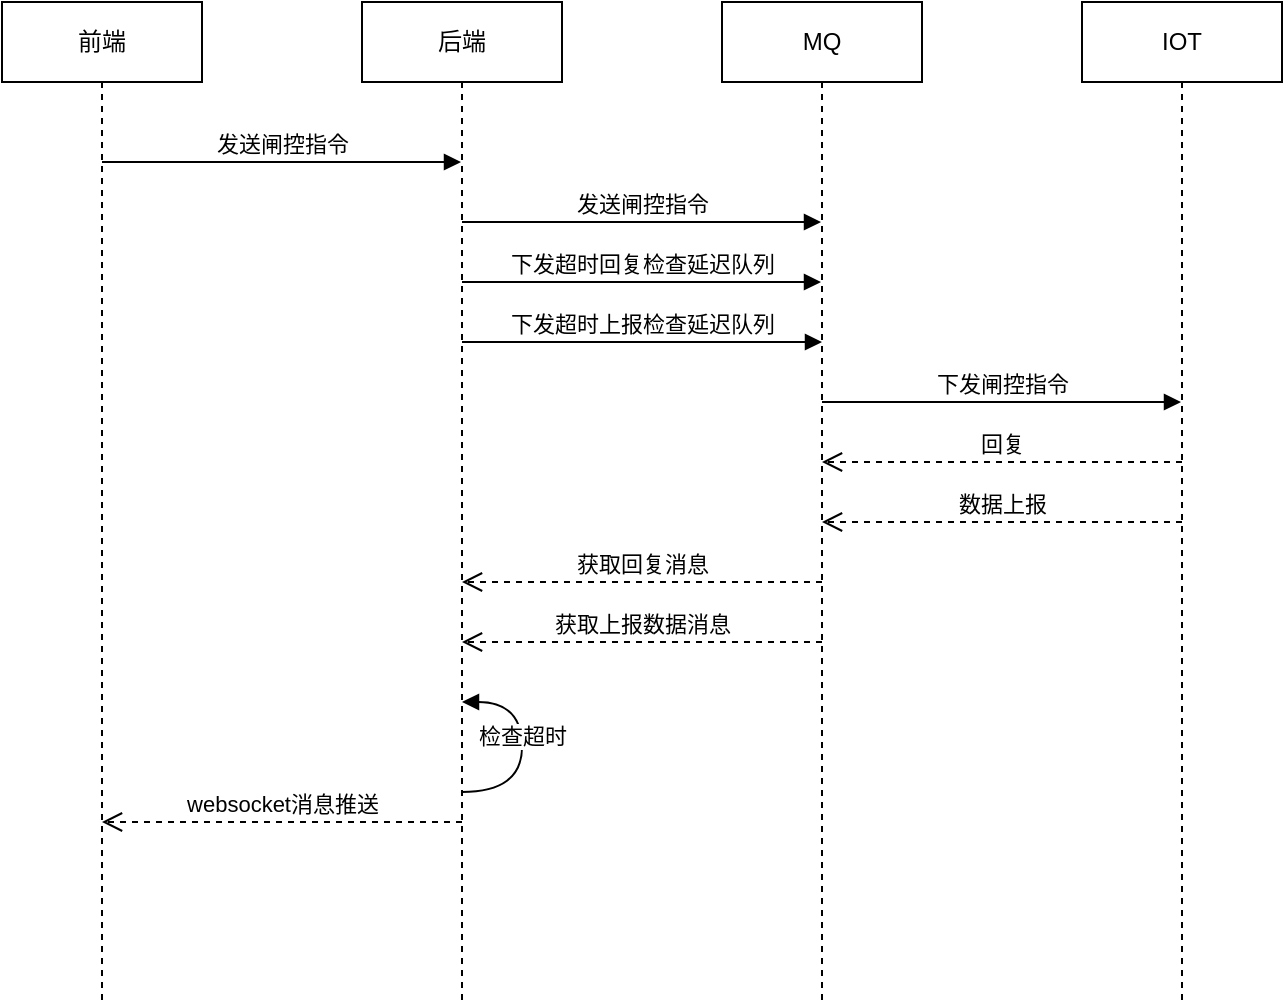 <mxfile version="24.6.2" type="github">
  <diagram name="第 1 页" id="fjsQgnUb7Lhu3lKXE23s">
    <mxGraphModel dx="1077" dy="671" grid="1" gridSize="10" guides="1" tooltips="1" connect="1" arrows="1" fold="1" page="1" pageScale="1" pageWidth="827" pageHeight="1169" math="0" shadow="0">
      <root>
        <mxCell id="0" />
        <mxCell id="1" parent="0" />
        <mxCell id="6SFgys6yS04XjFyFlmpq-1" value="前端" style="shape=umlLifeline;perimeter=lifelinePerimeter;whiteSpace=wrap;html=1;container=1;dropTarget=0;collapsible=0;recursiveResize=0;outlineConnect=0;portConstraint=eastwest;newEdgeStyle={&quot;curved&quot;:0,&quot;rounded&quot;:0};" vertex="1" parent="1">
          <mxGeometry x="40" y="190" width="100" height="500" as="geometry" />
        </mxCell>
        <mxCell id="6SFgys6yS04XjFyFlmpq-2" value="后端" style="shape=umlLifeline;perimeter=lifelinePerimeter;whiteSpace=wrap;html=1;container=1;dropTarget=0;collapsible=0;recursiveResize=0;outlineConnect=0;portConstraint=eastwest;newEdgeStyle={&quot;curved&quot;:0,&quot;rounded&quot;:0};" vertex="1" parent="1">
          <mxGeometry x="220" y="190" width="100" height="500" as="geometry" />
        </mxCell>
        <mxCell id="6SFgys6yS04XjFyFlmpq-3" value="MQ" style="shape=umlLifeline;perimeter=lifelinePerimeter;whiteSpace=wrap;html=1;container=1;dropTarget=0;collapsible=0;recursiveResize=0;outlineConnect=0;portConstraint=eastwest;newEdgeStyle={&quot;curved&quot;:0,&quot;rounded&quot;:0};" vertex="1" parent="1">
          <mxGeometry x="400" y="190" width="100" height="500" as="geometry" />
        </mxCell>
        <mxCell id="6SFgys6yS04XjFyFlmpq-4" value="IOT" style="shape=umlLifeline;perimeter=lifelinePerimeter;whiteSpace=wrap;html=1;container=1;dropTarget=0;collapsible=0;recursiveResize=0;outlineConnect=0;portConstraint=eastwest;newEdgeStyle={&quot;curved&quot;:0,&quot;rounded&quot;:0};" vertex="1" parent="1">
          <mxGeometry x="580" y="190" width="100" height="500" as="geometry" />
        </mxCell>
        <mxCell id="6SFgys6yS04XjFyFlmpq-5" value="发送闸控指令" style="html=1;verticalAlign=bottom;endArrow=block;curved=0;rounded=0;" edge="1" parent="1" target="6SFgys6yS04XjFyFlmpq-2">
          <mxGeometry width="80" relative="1" as="geometry">
            <mxPoint x="90" y="270" as="sourcePoint" />
            <mxPoint x="210" y="270" as="targetPoint" />
          </mxGeometry>
        </mxCell>
        <mxCell id="6SFgys6yS04XjFyFlmpq-6" value="发送闸控指令" style="html=1;verticalAlign=bottom;endArrow=block;curved=0;rounded=0;" edge="1" parent="1" target="6SFgys6yS04XjFyFlmpq-3">
          <mxGeometry width="80" relative="1" as="geometry">
            <mxPoint x="270" y="300" as="sourcePoint" />
            <mxPoint x="350" y="300" as="targetPoint" />
          </mxGeometry>
        </mxCell>
        <mxCell id="6SFgys6yS04XjFyFlmpq-7" value="下发闸控指令" style="html=1;verticalAlign=bottom;endArrow=block;curved=0;rounded=0;" edge="1" parent="1">
          <mxGeometry width="80" relative="1" as="geometry">
            <mxPoint x="450" y="390" as="sourcePoint" />
            <mxPoint x="629.5" y="390.0" as="targetPoint" />
          </mxGeometry>
        </mxCell>
        <mxCell id="6SFgys6yS04XjFyFlmpq-8" value="下发超时回复检查延迟队列" style="html=1;verticalAlign=bottom;endArrow=block;curved=0;rounded=0;" edge="1" parent="1" target="6SFgys6yS04XjFyFlmpq-3">
          <mxGeometry width="80" relative="1" as="geometry">
            <mxPoint x="270" y="330" as="sourcePoint" />
            <mxPoint x="350" y="330" as="targetPoint" />
          </mxGeometry>
        </mxCell>
        <mxCell id="6SFgys6yS04XjFyFlmpq-9" value="下发超时上报检查延迟队列" style="html=1;verticalAlign=bottom;endArrow=block;curved=0;rounded=0;" edge="1" parent="1">
          <mxGeometry width="80" relative="1" as="geometry">
            <mxPoint x="270" y="360" as="sourcePoint" />
            <mxPoint x="450" y="360" as="targetPoint" />
          </mxGeometry>
        </mxCell>
        <mxCell id="6SFgys6yS04XjFyFlmpq-10" value="回复" style="html=1;verticalAlign=bottom;endArrow=open;dashed=1;endSize=8;curved=0;rounded=0;" edge="1" parent="1" target="6SFgys6yS04XjFyFlmpq-3">
          <mxGeometry relative="1" as="geometry">
            <mxPoint x="630" y="420" as="sourcePoint" />
            <mxPoint x="550" y="420" as="targetPoint" />
          </mxGeometry>
        </mxCell>
        <mxCell id="6SFgys6yS04XjFyFlmpq-11" value="数据上报" style="html=1;verticalAlign=bottom;endArrow=open;dashed=1;endSize=8;curved=0;rounded=0;" edge="1" parent="1">
          <mxGeometry relative="1" as="geometry">
            <mxPoint x="630" y="450" as="sourcePoint" />
            <mxPoint x="450" y="450" as="targetPoint" />
          </mxGeometry>
        </mxCell>
        <mxCell id="6SFgys6yS04XjFyFlmpq-13" value="获取回复消息" style="html=1;verticalAlign=bottom;endArrow=open;dashed=1;endSize=8;curved=0;rounded=0;" edge="1" parent="1" target="6SFgys6yS04XjFyFlmpq-2">
          <mxGeometry x="0.003" relative="1" as="geometry">
            <mxPoint x="450" y="480" as="sourcePoint" />
            <mxPoint x="370" y="480" as="targetPoint" />
            <mxPoint as="offset" />
          </mxGeometry>
        </mxCell>
        <mxCell id="6SFgys6yS04XjFyFlmpq-15" value="获取上报数据消息" style="html=1;verticalAlign=bottom;endArrow=open;dashed=1;endSize=8;curved=0;rounded=0;" edge="1" parent="1">
          <mxGeometry x="0.003" relative="1" as="geometry">
            <mxPoint x="450" y="510" as="sourcePoint" />
            <mxPoint x="270" y="510" as="targetPoint" />
            <mxPoint as="offset" />
          </mxGeometry>
        </mxCell>
        <mxCell id="6SFgys6yS04XjFyFlmpq-21" value="检查超时" style="html=1;verticalAlign=bottom;endArrow=block;curved=1;rounded=0;edgeStyle=orthogonalEdgeStyle;" edge="1" parent="1">
          <mxGeometry x="-0.064" width="80" relative="1" as="geometry">
            <mxPoint x="270" y="584.97" as="sourcePoint" />
            <mxPoint x="270" y="540" as="targetPoint" />
            <Array as="points">
              <mxPoint x="300" y="585" />
              <mxPoint x="300" y="540" />
              <mxPoint x="270" y="540" />
            </Array>
            <mxPoint as="offset" />
          </mxGeometry>
        </mxCell>
        <mxCell id="6SFgys6yS04XjFyFlmpq-22" value="websocket消息推送" style="html=1;verticalAlign=bottom;endArrow=open;dashed=1;endSize=8;curved=0;rounded=0;" edge="1" parent="1" target="6SFgys6yS04XjFyFlmpq-1">
          <mxGeometry relative="1" as="geometry">
            <mxPoint x="270" y="600" as="sourcePoint" />
            <mxPoint x="190" y="600" as="targetPoint" />
          </mxGeometry>
        </mxCell>
      </root>
    </mxGraphModel>
  </diagram>
</mxfile>
